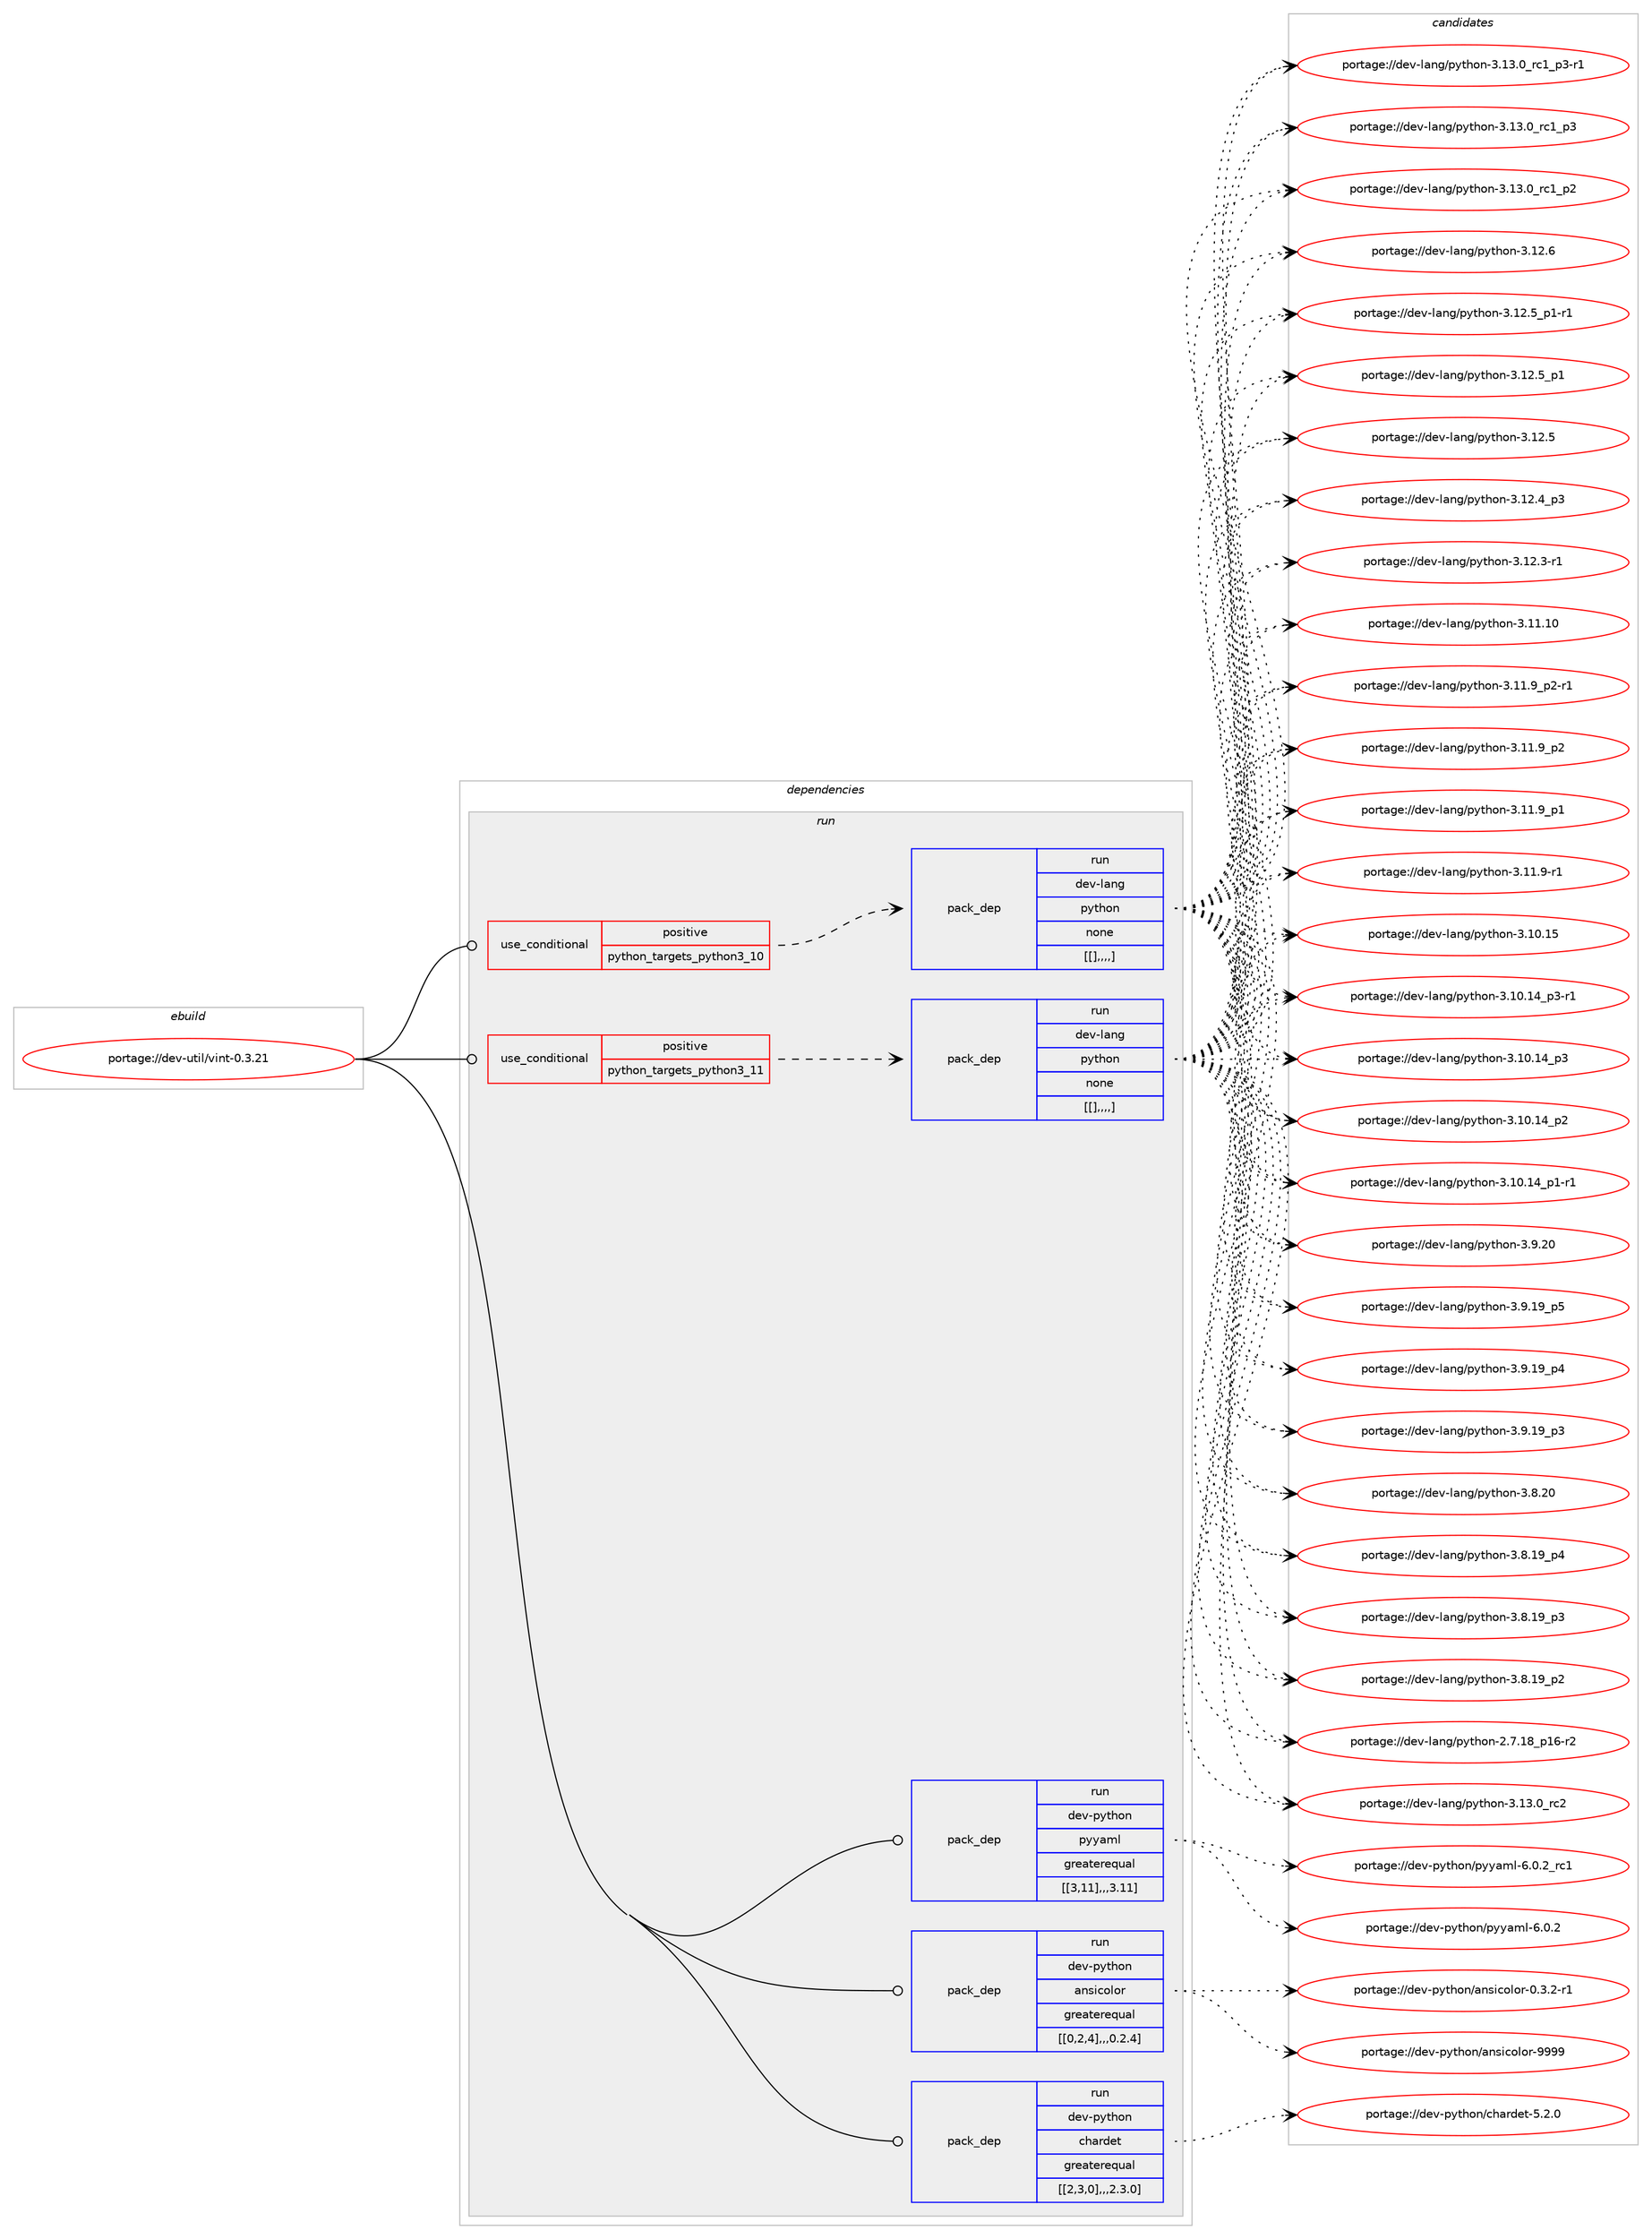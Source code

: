 digraph prolog {

# *************
# Graph options
# *************

newrank=true;
concentrate=true;
compound=true;
graph [rankdir=LR,fontname=Helvetica,fontsize=10,ranksep=1.5];#, ranksep=2.5, nodesep=0.2];
edge  [arrowhead=vee];
node  [fontname=Helvetica,fontsize=10];

# **********
# The ebuild
# **********

subgraph cluster_leftcol {
color=gray;
label=<<i>ebuild</i>>;
id [label="portage://dev-util/vint-0.3.21", color=red, width=4, href="../dev-util/vint-0.3.21.svg"];
}

# ****************
# The dependencies
# ****************

subgraph cluster_midcol {
color=gray;
label=<<i>dependencies</i>>;
subgraph cluster_compile {
fillcolor="#eeeeee";
style=filled;
label=<<i>compile</i>>;
}
subgraph cluster_compileandrun {
fillcolor="#eeeeee";
style=filled;
label=<<i>compile and run</i>>;
}
subgraph cluster_run {
fillcolor="#eeeeee";
style=filled;
label=<<i>run</i>>;
subgraph cond63655 {
dependency223867 [label=<<TABLE BORDER="0" CELLBORDER="1" CELLSPACING="0" CELLPADDING="4"><TR><TD ROWSPAN="3" CELLPADDING="10">use_conditional</TD></TR><TR><TD>positive</TD></TR><TR><TD>python_targets_python3_10</TD></TR></TABLE>>, shape=none, color=red];
subgraph pack158769 {
dependency223868 [label=<<TABLE BORDER="0" CELLBORDER="1" CELLSPACING="0" CELLPADDING="4" WIDTH="220"><TR><TD ROWSPAN="6" CELLPADDING="30">pack_dep</TD></TR><TR><TD WIDTH="110">run</TD></TR><TR><TD>dev-lang</TD></TR><TR><TD>python</TD></TR><TR><TD>none</TD></TR><TR><TD>[[],,,,]</TD></TR></TABLE>>, shape=none, color=blue];
}
dependency223867:e -> dependency223868:w [weight=20,style="dashed",arrowhead="vee"];
}
id:e -> dependency223867:w [weight=20,style="solid",arrowhead="odot"];
subgraph cond63656 {
dependency223869 [label=<<TABLE BORDER="0" CELLBORDER="1" CELLSPACING="0" CELLPADDING="4"><TR><TD ROWSPAN="3" CELLPADDING="10">use_conditional</TD></TR><TR><TD>positive</TD></TR><TR><TD>python_targets_python3_11</TD></TR></TABLE>>, shape=none, color=red];
subgraph pack158770 {
dependency223870 [label=<<TABLE BORDER="0" CELLBORDER="1" CELLSPACING="0" CELLPADDING="4" WIDTH="220"><TR><TD ROWSPAN="6" CELLPADDING="30">pack_dep</TD></TR><TR><TD WIDTH="110">run</TD></TR><TR><TD>dev-lang</TD></TR><TR><TD>python</TD></TR><TR><TD>none</TD></TR><TR><TD>[[],,,,]</TD></TR></TABLE>>, shape=none, color=blue];
}
dependency223869:e -> dependency223870:w [weight=20,style="dashed",arrowhead="vee"];
}
id:e -> dependency223869:w [weight=20,style="solid",arrowhead="odot"];
subgraph pack158771 {
dependency223871 [label=<<TABLE BORDER="0" CELLBORDER="1" CELLSPACING="0" CELLPADDING="4" WIDTH="220"><TR><TD ROWSPAN="6" CELLPADDING="30">pack_dep</TD></TR><TR><TD WIDTH="110">run</TD></TR><TR><TD>dev-python</TD></TR><TR><TD>ansicolor</TD></TR><TR><TD>greaterequal</TD></TR><TR><TD>[[0,2,4],,,0.2.4]</TD></TR></TABLE>>, shape=none, color=blue];
}
id:e -> dependency223871:w [weight=20,style="solid",arrowhead="odot"];
subgraph pack158772 {
dependency223872 [label=<<TABLE BORDER="0" CELLBORDER="1" CELLSPACING="0" CELLPADDING="4" WIDTH="220"><TR><TD ROWSPAN="6" CELLPADDING="30">pack_dep</TD></TR><TR><TD WIDTH="110">run</TD></TR><TR><TD>dev-python</TD></TR><TR><TD>chardet</TD></TR><TR><TD>greaterequal</TD></TR><TR><TD>[[2,3,0],,,2.3.0]</TD></TR></TABLE>>, shape=none, color=blue];
}
id:e -> dependency223872:w [weight=20,style="solid",arrowhead="odot"];
subgraph pack158773 {
dependency223873 [label=<<TABLE BORDER="0" CELLBORDER="1" CELLSPACING="0" CELLPADDING="4" WIDTH="220"><TR><TD ROWSPAN="6" CELLPADDING="30">pack_dep</TD></TR><TR><TD WIDTH="110">run</TD></TR><TR><TD>dev-python</TD></TR><TR><TD>pyyaml</TD></TR><TR><TD>greaterequal</TD></TR><TR><TD>[[3,11],,,3.11]</TD></TR></TABLE>>, shape=none, color=blue];
}
id:e -> dependency223873:w [weight=20,style="solid",arrowhead="odot"];
}
}

# **************
# The candidates
# **************

subgraph cluster_choices {
rank=same;
color=gray;
label=<<i>candidates</i>>;

subgraph choice158769 {
color=black;
nodesep=1;
choice10010111845108971101034711212111610411111045514649514648951149950 [label="portage://dev-lang/python-3.13.0_rc2", color=red, width=4,href="../dev-lang/python-3.13.0_rc2.svg"];
choice1001011184510897110103471121211161041111104551464951464895114994995112514511449 [label="portage://dev-lang/python-3.13.0_rc1_p3-r1", color=red, width=4,href="../dev-lang/python-3.13.0_rc1_p3-r1.svg"];
choice100101118451089711010347112121116104111110455146495146489511499499511251 [label="portage://dev-lang/python-3.13.0_rc1_p3", color=red, width=4,href="../dev-lang/python-3.13.0_rc1_p3.svg"];
choice100101118451089711010347112121116104111110455146495146489511499499511250 [label="portage://dev-lang/python-3.13.0_rc1_p2", color=red, width=4,href="../dev-lang/python-3.13.0_rc1_p2.svg"];
choice10010111845108971101034711212111610411111045514649504654 [label="portage://dev-lang/python-3.12.6", color=red, width=4,href="../dev-lang/python-3.12.6.svg"];
choice1001011184510897110103471121211161041111104551464950465395112494511449 [label="portage://dev-lang/python-3.12.5_p1-r1", color=red, width=4,href="../dev-lang/python-3.12.5_p1-r1.svg"];
choice100101118451089711010347112121116104111110455146495046539511249 [label="portage://dev-lang/python-3.12.5_p1", color=red, width=4,href="../dev-lang/python-3.12.5_p1.svg"];
choice10010111845108971101034711212111610411111045514649504653 [label="portage://dev-lang/python-3.12.5", color=red, width=4,href="../dev-lang/python-3.12.5.svg"];
choice100101118451089711010347112121116104111110455146495046529511251 [label="portage://dev-lang/python-3.12.4_p3", color=red, width=4,href="../dev-lang/python-3.12.4_p3.svg"];
choice100101118451089711010347112121116104111110455146495046514511449 [label="portage://dev-lang/python-3.12.3-r1", color=red, width=4,href="../dev-lang/python-3.12.3-r1.svg"];
choice1001011184510897110103471121211161041111104551464949464948 [label="portage://dev-lang/python-3.11.10", color=red, width=4,href="../dev-lang/python-3.11.10.svg"];
choice1001011184510897110103471121211161041111104551464949465795112504511449 [label="portage://dev-lang/python-3.11.9_p2-r1", color=red, width=4,href="../dev-lang/python-3.11.9_p2-r1.svg"];
choice100101118451089711010347112121116104111110455146494946579511250 [label="portage://dev-lang/python-3.11.9_p2", color=red, width=4,href="../dev-lang/python-3.11.9_p2.svg"];
choice100101118451089711010347112121116104111110455146494946579511249 [label="portage://dev-lang/python-3.11.9_p1", color=red, width=4,href="../dev-lang/python-3.11.9_p1.svg"];
choice100101118451089711010347112121116104111110455146494946574511449 [label="portage://dev-lang/python-3.11.9-r1", color=red, width=4,href="../dev-lang/python-3.11.9-r1.svg"];
choice1001011184510897110103471121211161041111104551464948464953 [label="portage://dev-lang/python-3.10.15", color=red, width=4,href="../dev-lang/python-3.10.15.svg"];
choice100101118451089711010347112121116104111110455146494846495295112514511449 [label="portage://dev-lang/python-3.10.14_p3-r1", color=red, width=4,href="../dev-lang/python-3.10.14_p3-r1.svg"];
choice10010111845108971101034711212111610411111045514649484649529511251 [label="portage://dev-lang/python-3.10.14_p3", color=red, width=4,href="../dev-lang/python-3.10.14_p3.svg"];
choice10010111845108971101034711212111610411111045514649484649529511250 [label="portage://dev-lang/python-3.10.14_p2", color=red, width=4,href="../dev-lang/python-3.10.14_p2.svg"];
choice100101118451089711010347112121116104111110455146494846495295112494511449 [label="portage://dev-lang/python-3.10.14_p1-r1", color=red, width=4,href="../dev-lang/python-3.10.14_p1-r1.svg"];
choice10010111845108971101034711212111610411111045514657465048 [label="portage://dev-lang/python-3.9.20", color=red, width=4,href="../dev-lang/python-3.9.20.svg"];
choice100101118451089711010347112121116104111110455146574649579511253 [label="portage://dev-lang/python-3.9.19_p5", color=red, width=4,href="../dev-lang/python-3.9.19_p5.svg"];
choice100101118451089711010347112121116104111110455146574649579511252 [label="portage://dev-lang/python-3.9.19_p4", color=red, width=4,href="../dev-lang/python-3.9.19_p4.svg"];
choice100101118451089711010347112121116104111110455146574649579511251 [label="portage://dev-lang/python-3.9.19_p3", color=red, width=4,href="../dev-lang/python-3.9.19_p3.svg"];
choice10010111845108971101034711212111610411111045514656465048 [label="portage://dev-lang/python-3.8.20", color=red, width=4,href="../dev-lang/python-3.8.20.svg"];
choice100101118451089711010347112121116104111110455146564649579511252 [label="portage://dev-lang/python-3.8.19_p4", color=red, width=4,href="../dev-lang/python-3.8.19_p4.svg"];
choice100101118451089711010347112121116104111110455146564649579511251 [label="portage://dev-lang/python-3.8.19_p3", color=red, width=4,href="../dev-lang/python-3.8.19_p3.svg"];
choice100101118451089711010347112121116104111110455146564649579511250 [label="portage://dev-lang/python-3.8.19_p2", color=red, width=4,href="../dev-lang/python-3.8.19_p2.svg"];
choice100101118451089711010347112121116104111110455046554649569511249544511450 [label="portage://dev-lang/python-2.7.18_p16-r2", color=red, width=4,href="../dev-lang/python-2.7.18_p16-r2.svg"];
dependency223868:e -> choice10010111845108971101034711212111610411111045514649514648951149950:w [style=dotted,weight="100"];
dependency223868:e -> choice1001011184510897110103471121211161041111104551464951464895114994995112514511449:w [style=dotted,weight="100"];
dependency223868:e -> choice100101118451089711010347112121116104111110455146495146489511499499511251:w [style=dotted,weight="100"];
dependency223868:e -> choice100101118451089711010347112121116104111110455146495146489511499499511250:w [style=dotted,weight="100"];
dependency223868:e -> choice10010111845108971101034711212111610411111045514649504654:w [style=dotted,weight="100"];
dependency223868:e -> choice1001011184510897110103471121211161041111104551464950465395112494511449:w [style=dotted,weight="100"];
dependency223868:e -> choice100101118451089711010347112121116104111110455146495046539511249:w [style=dotted,weight="100"];
dependency223868:e -> choice10010111845108971101034711212111610411111045514649504653:w [style=dotted,weight="100"];
dependency223868:e -> choice100101118451089711010347112121116104111110455146495046529511251:w [style=dotted,weight="100"];
dependency223868:e -> choice100101118451089711010347112121116104111110455146495046514511449:w [style=dotted,weight="100"];
dependency223868:e -> choice1001011184510897110103471121211161041111104551464949464948:w [style=dotted,weight="100"];
dependency223868:e -> choice1001011184510897110103471121211161041111104551464949465795112504511449:w [style=dotted,weight="100"];
dependency223868:e -> choice100101118451089711010347112121116104111110455146494946579511250:w [style=dotted,weight="100"];
dependency223868:e -> choice100101118451089711010347112121116104111110455146494946579511249:w [style=dotted,weight="100"];
dependency223868:e -> choice100101118451089711010347112121116104111110455146494946574511449:w [style=dotted,weight="100"];
dependency223868:e -> choice1001011184510897110103471121211161041111104551464948464953:w [style=dotted,weight="100"];
dependency223868:e -> choice100101118451089711010347112121116104111110455146494846495295112514511449:w [style=dotted,weight="100"];
dependency223868:e -> choice10010111845108971101034711212111610411111045514649484649529511251:w [style=dotted,weight="100"];
dependency223868:e -> choice10010111845108971101034711212111610411111045514649484649529511250:w [style=dotted,weight="100"];
dependency223868:e -> choice100101118451089711010347112121116104111110455146494846495295112494511449:w [style=dotted,weight="100"];
dependency223868:e -> choice10010111845108971101034711212111610411111045514657465048:w [style=dotted,weight="100"];
dependency223868:e -> choice100101118451089711010347112121116104111110455146574649579511253:w [style=dotted,weight="100"];
dependency223868:e -> choice100101118451089711010347112121116104111110455146574649579511252:w [style=dotted,weight="100"];
dependency223868:e -> choice100101118451089711010347112121116104111110455146574649579511251:w [style=dotted,weight="100"];
dependency223868:e -> choice10010111845108971101034711212111610411111045514656465048:w [style=dotted,weight="100"];
dependency223868:e -> choice100101118451089711010347112121116104111110455146564649579511252:w [style=dotted,weight="100"];
dependency223868:e -> choice100101118451089711010347112121116104111110455146564649579511251:w [style=dotted,weight="100"];
dependency223868:e -> choice100101118451089711010347112121116104111110455146564649579511250:w [style=dotted,weight="100"];
dependency223868:e -> choice100101118451089711010347112121116104111110455046554649569511249544511450:w [style=dotted,weight="100"];
}
subgraph choice158770 {
color=black;
nodesep=1;
choice10010111845108971101034711212111610411111045514649514648951149950 [label="portage://dev-lang/python-3.13.0_rc2", color=red, width=4,href="../dev-lang/python-3.13.0_rc2.svg"];
choice1001011184510897110103471121211161041111104551464951464895114994995112514511449 [label="portage://dev-lang/python-3.13.0_rc1_p3-r1", color=red, width=4,href="../dev-lang/python-3.13.0_rc1_p3-r1.svg"];
choice100101118451089711010347112121116104111110455146495146489511499499511251 [label="portage://dev-lang/python-3.13.0_rc1_p3", color=red, width=4,href="../dev-lang/python-3.13.0_rc1_p3.svg"];
choice100101118451089711010347112121116104111110455146495146489511499499511250 [label="portage://dev-lang/python-3.13.0_rc1_p2", color=red, width=4,href="../dev-lang/python-3.13.0_rc1_p2.svg"];
choice10010111845108971101034711212111610411111045514649504654 [label="portage://dev-lang/python-3.12.6", color=red, width=4,href="../dev-lang/python-3.12.6.svg"];
choice1001011184510897110103471121211161041111104551464950465395112494511449 [label="portage://dev-lang/python-3.12.5_p1-r1", color=red, width=4,href="../dev-lang/python-3.12.5_p1-r1.svg"];
choice100101118451089711010347112121116104111110455146495046539511249 [label="portage://dev-lang/python-3.12.5_p1", color=red, width=4,href="../dev-lang/python-3.12.5_p1.svg"];
choice10010111845108971101034711212111610411111045514649504653 [label="portage://dev-lang/python-3.12.5", color=red, width=4,href="../dev-lang/python-3.12.5.svg"];
choice100101118451089711010347112121116104111110455146495046529511251 [label="portage://dev-lang/python-3.12.4_p3", color=red, width=4,href="../dev-lang/python-3.12.4_p3.svg"];
choice100101118451089711010347112121116104111110455146495046514511449 [label="portage://dev-lang/python-3.12.3-r1", color=red, width=4,href="../dev-lang/python-3.12.3-r1.svg"];
choice1001011184510897110103471121211161041111104551464949464948 [label="portage://dev-lang/python-3.11.10", color=red, width=4,href="../dev-lang/python-3.11.10.svg"];
choice1001011184510897110103471121211161041111104551464949465795112504511449 [label="portage://dev-lang/python-3.11.9_p2-r1", color=red, width=4,href="../dev-lang/python-3.11.9_p2-r1.svg"];
choice100101118451089711010347112121116104111110455146494946579511250 [label="portage://dev-lang/python-3.11.9_p2", color=red, width=4,href="../dev-lang/python-3.11.9_p2.svg"];
choice100101118451089711010347112121116104111110455146494946579511249 [label="portage://dev-lang/python-3.11.9_p1", color=red, width=4,href="../dev-lang/python-3.11.9_p1.svg"];
choice100101118451089711010347112121116104111110455146494946574511449 [label="portage://dev-lang/python-3.11.9-r1", color=red, width=4,href="../dev-lang/python-3.11.9-r1.svg"];
choice1001011184510897110103471121211161041111104551464948464953 [label="portage://dev-lang/python-3.10.15", color=red, width=4,href="../dev-lang/python-3.10.15.svg"];
choice100101118451089711010347112121116104111110455146494846495295112514511449 [label="portage://dev-lang/python-3.10.14_p3-r1", color=red, width=4,href="../dev-lang/python-3.10.14_p3-r1.svg"];
choice10010111845108971101034711212111610411111045514649484649529511251 [label="portage://dev-lang/python-3.10.14_p3", color=red, width=4,href="../dev-lang/python-3.10.14_p3.svg"];
choice10010111845108971101034711212111610411111045514649484649529511250 [label="portage://dev-lang/python-3.10.14_p2", color=red, width=4,href="../dev-lang/python-3.10.14_p2.svg"];
choice100101118451089711010347112121116104111110455146494846495295112494511449 [label="portage://dev-lang/python-3.10.14_p1-r1", color=red, width=4,href="../dev-lang/python-3.10.14_p1-r1.svg"];
choice10010111845108971101034711212111610411111045514657465048 [label="portage://dev-lang/python-3.9.20", color=red, width=4,href="../dev-lang/python-3.9.20.svg"];
choice100101118451089711010347112121116104111110455146574649579511253 [label="portage://dev-lang/python-3.9.19_p5", color=red, width=4,href="../dev-lang/python-3.9.19_p5.svg"];
choice100101118451089711010347112121116104111110455146574649579511252 [label="portage://dev-lang/python-3.9.19_p4", color=red, width=4,href="../dev-lang/python-3.9.19_p4.svg"];
choice100101118451089711010347112121116104111110455146574649579511251 [label="portage://dev-lang/python-3.9.19_p3", color=red, width=4,href="../dev-lang/python-3.9.19_p3.svg"];
choice10010111845108971101034711212111610411111045514656465048 [label="portage://dev-lang/python-3.8.20", color=red, width=4,href="../dev-lang/python-3.8.20.svg"];
choice100101118451089711010347112121116104111110455146564649579511252 [label="portage://dev-lang/python-3.8.19_p4", color=red, width=4,href="../dev-lang/python-3.8.19_p4.svg"];
choice100101118451089711010347112121116104111110455146564649579511251 [label="portage://dev-lang/python-3.8.19_p3", color=red, width=4,href="../dev-lang/python-3.8.19_p3.svg"];
choice100101118451089711010347112121116104111110455146564649579511250 [label="portage://dev-lang/python-3.8.19_p2", color=red, width=4,href="../dev-lang/python-3.8.19_p2.svg"];
choice100101118451089711010347112121116104111110455046554649569511249544511450 [label="portage://dev-lang/python-2.7.18_p16-r2", color=red, width=4,href="../dev-lang/python-2.7.18_p16-r2.svg"];
dependency223870:e -> choice10010111845108971101034711212111610411111045514649514648951149950:w [style=dotted,weight="100"];
dependency223870:e -> choice1001011184510897110103471121211161041111104551464951464895114994995112514511449:w [style=dotted,weight="100"];
dependency223870:e -> choice100101118451089711010347112121116104111110455146495146489511499499511251:w [style=dotted,weight="100"];
dependency223870:e -> choice100101118451089711010347112121116104111110455146495146489511499499511250:w [style=dotted,weight="100"];
dependency223870:e -> choice10010111845108971101034711212111610411111045514649504654:w [style=dotted,weight="100"];
dependency223870:e -> choice1001011184510897110103471121211161041111104551464950465395112494511449:w [style=dotted,weight="100"];
dependency223870:e -> choice100101118451089711010347112121116104111110455146495046539511249:w [style=dotted,weight="100"];
dependency223870:e -> choice10010111845108971101034711212111610411111045514649504653:w [style=dotted,weight="100"];
dependency223870:e -> choice100101118451089711010347112121116104111110455146495046529511251:w [style=dotted,weight="100"];
dependency223870:e -> choice100101118451089711010347112121116104111110455146495046514511449:w [style=dotted,weight="100"];
dependency223870:e -> choice1001011184510897110103471121211161041111104551464949464948:w [style=dotted,weight="100"];
dependency223870:e -> choice1001011184510897110103471121211161041111104551464949465795112504511449:w [style=dotted,weight="100"];
dependency223870:e -> choice100101118451089711010347112121116104111110455146494946579511250:w [style=dotted,weight="100"];
dependency223870:e -> choice100101118451089711010347112121116104111110455146494946579511249:w [style=dotted,weight="100"];
dependency223870:e -> choice100101118451089711010347112121116104111110455146494946574511449:w [style=dotted,weight="100"];
dependency223870:e -> choice1001011184510897110103471121211161041111104551464948464953:w [style=dotted,weight="100"];
dependency223870:e -> choice100101118451089711010347112121116104111110455146494846495295112514511449:w [style=dotted,weight="100"];
dependency223870:e -> choice10010111845108971101034711212111610411111045514649484649529511251:w [style=dotted,weight="100"];
dependency223870:e -> choice10010111845108971101034711212111610411111045514649484649529511250:w [style=dotted,weight="100"];
dependency223870:e -> choice100101118451089711010347112121116104111110455146494846495295112494511449:w [style=dotted,weight="100"];
dependency223870:e -> choice10010111845108971101034711212111610411111045514657465048:w [style=dotted,weight="100"];
dependency223870:e -> choice100101118451089711010347112121116104111110455146574649579511253:w [style=dotted,weight="100"];
dependency223870:e -> choice100101118451089711010347112121116104111110455146574649579511252:w [style=dotted,weight="100"];
dependency223870:e -> choice100101118451089711010347112121116104111110455146574649579511251:w [style=dotted,weight="100"];
dependency223870:e -> choice10010111845108971101034711212111610411111045514656465048:w [style=dotted,weight="100"];
dependency223870:e -> choice100101118451089711010347112121116104111110455146564649579511252:w [style=dotted,weight="100"];
dependency223870:e -> choice100101118451089711010347112121116104111110455146564649579511251:w [style=dotted,weight="100"];
dependency223870:e -> choice100101118451089711010347112121116104111110455146564649579511250:w [style=dotted,weight="100"];
dependency223870:e -> choice100101118451089711010347112121116104111110455046554649569511249544511450:w [style=dotted,weight="100"];
}
subgraph choice158771 {
color=black;
nodesep=1;
choice100101118451121211161041111104797110115105991111081111144557575757 [label="portage://dev-python/ansicolor-9999", color=red, width=4,href="../dev-python/ansicolor-9999.svg"];
choice100101118451121211161041111104797110115105991111081111144548465146504511449 [label="portage://dev-python/ansicolor-0.3.2-r1", color=red, width=4,href="../dev-python/ansicolor-0.3.2-r1.svg"];
dependency223871:e -> choice100101118451121211161041111104797110115105991111081111144557575757:w [style=dotted,weight="100"];
dependency223871:e -> choice100101118451121211161041111104797110115105991111081111144548465146504511449:w [style=dotted,weight="100"];
}
subgraph choice158772 {
color=black;
nodesep=1;
choice10010111845112121116104111110479910497114100101116455346504648 [label="portage://dev-python/chardet-5.2.0", color=red, width=4,href="../dev-python/chardet-5.2.0.svg"];
dependency223872:e -> choice10010111845112121116104111110479910497114100101116455346504648:w [style=dotted,weight="100"];
}
subgraph choice158773 {
color=black;
nodesep=1;
choice100101118451121211161041111104711212112197109108455446484650951149949 [label="portage://dev-python/pyyaml-6.0.2_rc1", color=red, width=4,href="../dev-python/pyyaml-6.0.2_rc1.svg"];
choice100101118451121211161041111104711212112197109108455446484650 [label="portage://dev-python/pyyaml-6.0.2", color=red, width=4,href="../dev-python/pyyaml-6.0.2.svg"];
dependency223873:e -> choice100101118451121211161041111104711212112197109108455446484650951149949:w [style=dotted,weight="100"];
dependency223873:e -> choice100101118451121211161041111104711212112197109108455446484650:w [style=dotted,weight="100"];
}
}

}
